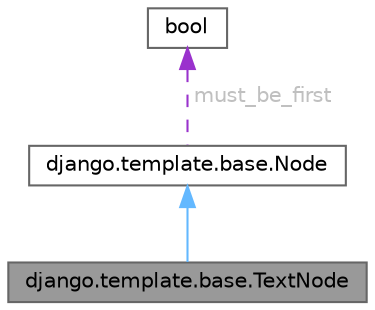 digraph "django.template.base.TextNode"
{
 // LATEX_PDF_SIZE
  bgcolor="transparent";
  edge [fontname=Helvetica,fontsize=10,labelfontname=Helvetica,labelfontsize=10];
  node [fontname=Helvetica,fontsize=10,shape=box,height=0.2,width=0.4];
  Node1 [id="Node000001",label="django.template.base.TextNode",height=0.2,width=0.4,color="gray40", fillcolor="grey60", style="filled", fontcolor="black",tooltip=" "];
  Node2 -> Node1 [id="edge3_Node000001_Node000002",dir="back",color="steelblue1",style="solid",tooltip=" "];
  Node2 [id="Node000002",label="django.template.base.Node",height=0.2,width=0.4,color="gray40", fillcolor="white", style="filled",URL="$classdjango_1_1template_1_1base_1_1Node.html",tooltip=" "];
  Node3 -> Node2 [id="edge4_Node000002_Node000003",dir="back",color="darkorchid3",style="dashed",tooltip=" ",label=" must_be_first",fontcolor="grey" ];
  Node3 [id="Node000003",label="bool",height=0.2,width=0.4,color="gray40", fillcolor="white", style="filled",tooltip=" "];
}

